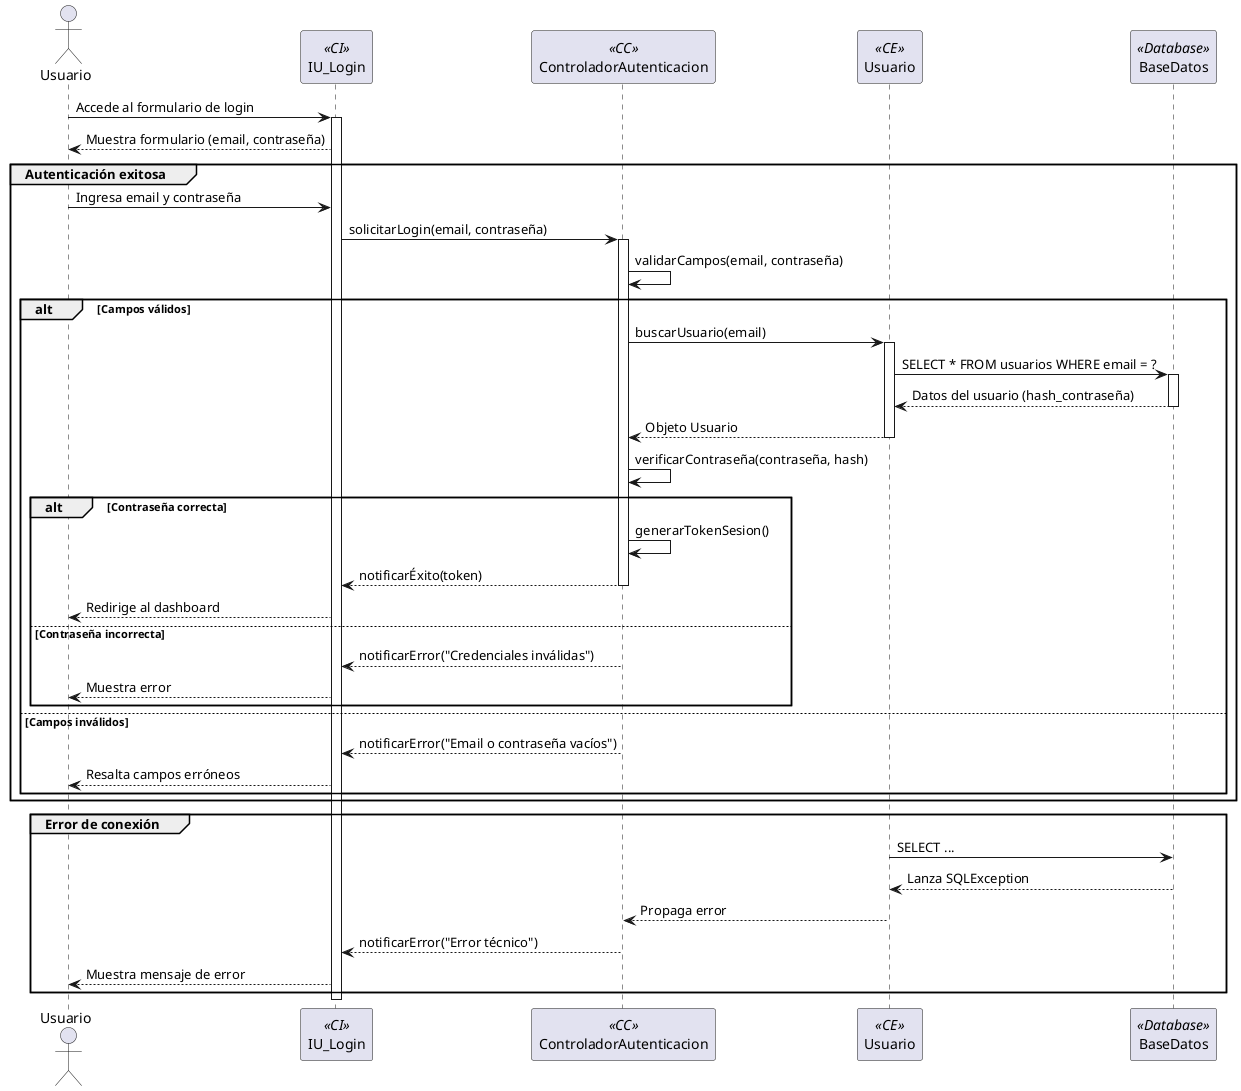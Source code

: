 @startuml
actor Usuario
participant "IU_Login" as Interfaz <<CI>>
participant "ControladorAutenticacion" as Controlador <<CC>>
participant "Usuario" as Entidad <<CE>>
participant "BaseDatos" as BD <<Database>>

Usuario -> Interfaz: Accede al formulario de login
activate Interfaz
Interfaz --> Usuario: Muestra formulario (email, contraseña)

group Autenticación exitosa
  Usuario -> Interfaz: Ingresa email y contraseña
  Interfaz -> Controlador: solicitarLogin(email, contraseña)
  activate Controlador

  Controlador -> Controlador: validarCampos(email, contraseña)
  alt Campos válidos
    Controlador -> Entidad: buscarUsuario(email)
    activate Entidad
    Entidad -> BD: SELECT * FROM usuarios WHERE email = ?
    activate BD
    BD --> Entidad: Datos del usuario (hash_contraseña)
    deactivate BD
    Entidad --> Controlador: Objeto Usuario
    deactivate Entidad

    Controlador -> Controlador: verificarContraseña(contraseña, hash)
    alt Contraseña correcta
      Controlador -> Controlador: generarTokenSesion()
      Controlador --> Interfaz: notificarÉxito(token)
      deactivate Controlador
      Interfaz --> Usuario: Redirige al dashboard
    else Contraseña incorrecta
      Controlador --> Interfaz: notificarError("Credenciales inválidas")
      deactivate Controlador
      Interfaz --> Usuario: Muestra error
    end
  else Campos inválidos
    Controlador --> Interfaz: notificarError("Email o contraseña vacíos")
    deactivate Controlador
    Interfaz --> Usuario: Resalta campos erróneos
  end
end

group Error de conexión
  Entidad -> BD: SELECT ...
  BD --> Entidad: Lanza SQLException
  Entidad --> Controlador: Propaga error
  Controlador --> Interfaz: notificarError("Error técnico")
  Interfaz --> Usuario: Muestra mensaje de error
end

deactivate Interfaz
@enduml